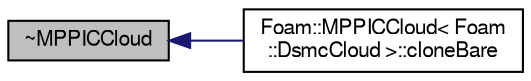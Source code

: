 digraph "~MPPICCloud"
{
  bgcolor="transparent";
  edge [fontname="FreeSans",fontsize="10",labelfontname="FreeSans",labelfontsize="10"];
  node [fontname="FreeSans",fontsize="10",shape=record];
  rankdir="LR";
  Node7 [label="~MPPICCloud",height=0.2,width=0.4,color="black", fillcolor="grey75", style="filled", fontcolor="black"];
  Node7 -> Node8 [dir="back",color="midnightblue",fontsize="10",style="solid",fontname="FreeSans"];
  Node8 [label="Foam::MPPICCloud\< Foam\l::DsmcCloud \>::cloneBare",height=0.2,width=0.4,color="black",URL="$a23802.html#a519c85b79b984c70934c244a934588ca",tooltip="Construct and return bare clone based on (this) with new name. "];
}
